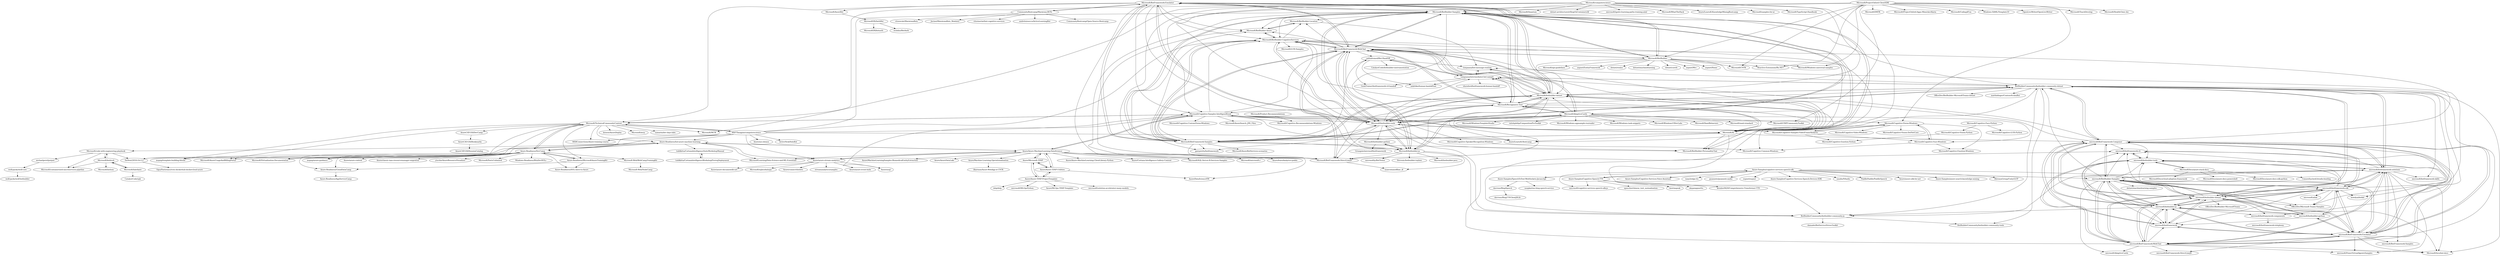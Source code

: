 digraph G {
"Microsoft/BotFramework-Emulator" -> "Microsoft/BotBuilder-Samples"
"Microsoft/BotFramework-Emulator" -> "Microsoft/BotFramework-WebChat"
"Microsoft/BotFramework-Emulator" -> "Microsoft/BotBuilder"
"Microsoft/BotFramework-Emulator" -> "Microsoft/botbuilder-dotnet"
"Microsoft/BotFramework-Emulator" -> "Microsoft/botbuilder-tools"
"Microsoft/BotFramework-Emulator" -> "Microsoft/BotBuilder-CognitiveServices"
"Microsoft/BotFramework-Emulator" -> "Microsoft/BotFramework-DirectLineJS"
"Microsoft/BotFramework-Emulator" -> "Microsoft/BotBuilder-Azure"
"Microsoft/BotFramework-Emulator" -> "Microsoft/BotFramework-Samples"
"Microsoft/BotFramework-Emulator" -> "CommunityBootcamp/Maratona-BOTs"
"Microsoft/BotFramework-Emulator" -> "Microsoft/botbuilder-js"
"Microsoft/BotFramework-Emulator" -> "Microsoft/TechnicalCommunityContent"
"Microsoft/BotFramework-Emulator" -> "Microsoft/AI"
"Microsoft/BotFramework-Emulator" -> "Microsoft/Cognitive-Samples-IntelligentKiosk"
"Microsoft/BotFramework-Emulator" -> "Microsoft/AzureBot"
"Microsoft/botbuilder-dotnet" -> "Microsoft/botbuilder-js"
"Microsoft/botbuilder-dotnet" -> "Microsoft/botbuilder-tools"
"Microsoft/botbuilder-dotnet" -> "BotBuilderCommunity/botbuilder-community-dotnet"
"Microsoft/botbuilder-dotnet" -> "Microsoft/BotFramework-WebChat"
"Microsoft/botbuilder-dotnet" -> "Microsoft/AI"
"Microsoft/botbuilder-dotnet" -> "Microsoft/BotFramework-Emulator"
"Microsoft/botbuilder-dotnet" -> "Microsoft/BotBuilder-CognitiveServices"
"Microsoft/botbuilder-dotnet" -> "Microsoft/BotBuilder-Samples"
"Microsoft/botbuilder-dotnet" -> "Microsoft/BotBuilder-PersonalityChat"
"Microsoft/botbuilder-dotnet" -> "tompaana/bot-message-routing"
"Microsoft/botbuilder-dotnet" -> "tompaana/intermediator-bot-sample"
"Microsoft/botbuilder-dotnet" -> "Microsoft/Recognizers-Text"
"Microsoft/botbuilder-dotnet" -> "Microsoft/BotFramework-Samples"
"Microsoft/botbuilder-dotnet" -> "Microsoft/BotFramework-DirectLineJS"
"Microsoft/botbuilder-dotnet" -> "Azure/LearnAI-Bootcamp" ["e"=1]
"Azure-Samples/cognitive-services-speech-sdk" -> "Azure-Samples/Cognitive-Speech-TTS"
"Azure-Samples/cognitive-services-speech-sdk" -> "microsoft/cognitive-services-speech-sdk-js"
"Azure-Samples/cognitive-services-speech-sdk" -> "microsoft/BotBuilder-Samples"
"Azure-Samples/cognitive-services-speech-sdk" -> "microsoft/botframework-sdk"
"Azure-Samples/cognitive-services-speech-sdk" -> "rany2/edge-tts" ["e"=1]
"Azure-Samples/cognitive-services-speech-sdk" -> "pyannote/pyannote-audio" ["e"=1]
"Azure-Samples/cognitive-services-speech-sdk" -> "espnet/espnet" ["e"=1]
"Azure-Samples/cognitive-services-speech-sdk" -> "Azure-Samples/Cognitive-Services-Speech-Devices-SDK"
"Azure-Samples/cognitive-services-speech-sdk" -> "naudio/NAudio" ["e"=1]
"Azure-Samples/cognitive-services-speech-sdk" -> "PaddlePaddle/PaddleSpeech" ["e"=1]
"Azure-Samples/cognitive-services-speech-sdk" -> "Azure/azure-sdk-for-net" ["e"=1]
"Azure-Samples/cognitive-services-speech-sdk" -> "Azure-Samples/azure-search-knowledge-mining" ["e"=1]
"Azure-Samples/cognitive-services-speech-sdk" -> "KhronosGroup/UnityGLTF" ["e"=1]
"Azure-Samples/cognitive-services-speech-sdk" -> "Azure-Samples/SpeechToText-WebSockets-Javascript"
"Azure-Samples/cognitive-services-speech-sdk" -> "Azure-Samples/Cognitive-Services-Voice-Assistant"
"microsoft/botbuilder-dotnet" -> "microsoft/botframework-solutions"
"microsoft/botbuilder-dotnet" -> "microsoft/botbuilder-js"
"microsoft/botbuilder-dotnet" -> "microsoft/BotBuilder-Samples"
"microsoft/botbuilder-dotnet" -> "microsoft/botframework-sdk"
"microsoft/botbuilder-dotnet" -> "microsoft/BotFramework-Composer"
"microsoft/botbuilder-dotnet" -> "BotBuilderCommunity/botbuilder-community-dotnet"
"microsoft/botbuilder-dotnet" -> "microsoft/botbuilder-tools"
"microsoft/botbuilder-dotnet" -> "microsoft/BotFramework-WebChat"
"microsoft/botbuilder-dotnet" -> "microsoft/BotFramework-Emulator"
"microsoft/botbuilder-dotnet" -> "microsoft/botframework"
"microsoft/botbuilder-dotnet" -> "microsoft/botframework-cli"
"microsoft/botbuilder-dotnet" -> "microsoft/botframework-components"
"microsoft/botbuilder-dotnet" -> "MicrosoftDocs/bot-docs"
"microsoft/botbuilder-dotnet" -> "OfficeDev/Microsoft-Teams-Samples" ["e"=1]
"microsoft/botbuilder-dotnet" -> "OfficeDev/BotBuilder-MicrosoftTeams" ["e"=1]
"microsoft/BotBuilder-Samples" -> "microsoft/botframework-sdk"
"microsoft/BotBuilder-Samples" -> "microsoft/BotFramework-Emulator"
"microsoft/BotBuilder-Samples" -> "microsoft/botbuilder-dotnet"
"microsoft/BotBuilder-Samples" -> "microsoft/BotFramework-WebChat"
"microsoft/BotBuilder-Samples" -> "microsoft/BotFramework-Composer"
"microsoft/BotBuilder-Samples" -> "microsoft/botframework-solutions"
"microsoft/BotBuilder-Samples" -> "microsoft/botbuilder-js"
"microsoft/BotBuilder-Samples" -> "OfficeDev/Microsoft-Teams-Samples" ["e"=1]
"microsoft/BotBuilder-Samples" -> "BotBuilderCommunity/botbuilder-community-dotnet"
"microsoft/BotBuilder-Samples" -> "microsoft/botbuilder-tools"
"microsoft/BotBuilder-Samples" -> "microsoft/botbuilder-python"
"microsoft/BotBuilder-Samples" -> "microsoft/AdaptiveCards" ["e"=1]
"microsoft/BotBuilder-Samples" -> "microsoft/botframework"
"microsoft/BotBuilder-Samples" -> "dotnet/machinelearning-samples" ["e"=1]
"microsoft/BotBuilder-Samples" -> "microsoft/botframework-cli"
"microsoft/botbuilder-tools" -> "MicrosoftDocs/azure-stack-docs"
"microsoft/botbuilder-tools" -> "microsoft/botframework-cli"
"microsoft/botbuilder-tools" -> "microsoft/botbuilder-js"
"microsoft/botbuilder-tools" -> "microsoft/BotFramework-Emulator"
"microsoft/botbuilder-tools" -> "microsoft/BotFramework-WebChat"
"microsoft/botbuilder-tools" -> "microsoft/botframework-solutions"
"microsoft/botframework-components" -> "microsoft/botframework-telephony"
"microsoft/botframework-solutions" -> "microsoft/BotFramework-WebChat"
"microsoft/botframework-solutions" -> "microsoft/botbuilder-dotnet"
"microsoft/botframework-solutions" -> "microsoft/botbuilder-tools"
"microsoft/botframework-solutions" -> "microsoft/BotFramework-Composer"
"microsoft/botframework-solutions" -> "microsoft/botframework-sdk"
"microsoft/botframework-solutions" -> "microsoft/BotBuilder-Samples"
"microsoft/botframework-solutions" -> "microsoft/BotFramework-Emulator"
"microsoft/botframework-solutions" -> "BotBuilderCommunity/botbuilder-community-dotnet"
"microsoft/botframework-solutions" -> "microsoft/botframework-skills"
"microsoft/botframework-solutions" -> "microsoft/botframework-cli"
"microsoft/botframework-solutions" -> "microsoft/PowerVirtualAgentsSamples"
"microsoft/botframework-solutions" -> "microsoft/botframework"
"microsoft/botframework-solutions" -> "BotBuilderCommunity/botbuilder-community-js"
"microsoft/botframework-solutions" -> "MicrosoftDocs/bot-docs"
"microsoft/botframework-solutions" -> "microsoft/BotFramework-Samples"
"MicrosoftDocs/azure-stack-docs" -> "microsoft/botbuilder-tools"
"MicrosoftDocs/azure-stack-docs" -> "MicrosoftDocs/cloud-adoption-framework" ["e"=1]
"MicrosoftDocs/azure-stack-docs" -> "MicrosoftDocs/azure-docs-powershell" ["e"=1]
"MicrosoftDocs/azure-stack-docs" -> "MicrosoftDocs/azure-docs-sdk-python" ["e"=1]
"MicrosoftDocs/azure-stack-docs" -> "ConsenSys/web3studio-bootleg" ["e"=1]
"Azure/Microsoft-TDSP" -> "Azure/Azure-TDSP-Utilities"
"Azure/Microsoft-TDSP" -> "Azure/Azure-TDSP-ProjectTemplate"
"Azure/Microsoft-TDSP" -> "Azure/Azure-MachineLearning-DataScience"
"Microsoft/BotBuilder" -> "Microsoft/BotBuilder-Samples"
"Microsoft/BotBuilder" -> "Microsoft/BotFramework-Emulator"
"Microsoft/BotBuilder" -> "Microsoft/BotFramework-WebChat"
"Microsoft/BotBuilder" -> "Microsoft/CNTK" ["e"=1]
"Microsoft/BotBuilder" -> "howdyai/botkit" ["e"=1]
"Microsoft/BotBuilder" -> "aspnet/Home" ["e"=1]
"Microsoft/BotBuilder" -> "Microsoft/api-guidelines" ["e"=1]
"Microsoft/BotBuilder" -> "aspnet/EntityFramework" ["e"=1]
"Microsoft/BotBuilder" -> "Microsoft/botbuilder-dotnet"
"Microsoft/BotBuilder" -> "Reactive-Extensions/Rx.NET" ["e"=1]
"Microsoft/BotBuilder" -> "Microsoft/Windows-universal-samples" ["e"=1]
"Microsoft/BotBuilder" -> "dotnet/roslyn" ["e"=1]
"Microsoft/BotBuilder" -> "dotnet/machinelearning" ["e"=1]
"Microsoft/BotBuilder" -> "dotnet/corefx" ["e"=1]
"Microsoft/BotBuilder" -> "aspnet/Mvc" ["e"=1]
"Microsoft/botbuilder-python" -> "Grungnie/microsoftbotframework"
"Microsoft/botbuilder-python" -> "Microsoft/botbuilder-js"
"Microsoft/BotBuilder-Samples" -> "Microsoft/BotBuilder"
"Microsoft/BotBuilder-Samples" -> "Microsoft/BotFramework-Emulator"
"Microsoft/BotBuilder-Samples" -> "Microsoft/BotFramework-WebChat"
"Microsoft/BotBuilder-Samples" -> "Microsoft/BotFramework-Samples"
"Microsoft/BotBuilder-Samples" -> "Microsoft/botbuilder-dotnet"
"Microsoft/BotBuilder-Samples" -> "Microsoft/BotBuilder-CognitiveServices"
"Microsoft/BotBuilder-Samples" -> "Microsoft/botbuilder-tools"
"Microsoft/BotBuilder-Samples" -> "Microsoft/BotFramework-DirectLineJS"
"Microsoft/BotBuilder-Samples" -> "Microsoft/botbuilder-js"
"Microsoft/BotBuilder-Samples" -> "Microsoft/BotBuilder-Azure"
"Microsoft/BotBuilder-Samples" -> "Microsoft/AdaptiveCards"
"Microsoft/BotBuilder-Samples" -> "Microsoft/BotBuilder-Location"
"Microsoft/BotBuilder-Samples" -> "Microsoft/AI"
"Microsoft/BotBuilder-Samples" -> "Microsoft/Recognizers-Text"
"Microsoft/BotBuilder-Samples" -> "BotBuilderCommunity/botbuilder-community-dotnet"
"microsoft/botbuilder-js" -> "microsoft/botframework-sdk"
"microsoft/botbuilder-js" -> "microsoft/botbuilder-tools"
"microsoft/botbuilder-js" -> "microsoft/botbuilder-dotnet"
"microsoft/botbuilder-js" -> "BotBuilderCommunity/botbuilder-community-js"
"microsoft/botbuilder-js" -> "microsoft/BotFramework-Emulator"
"microsoft/botbuilder-js" -> "microsoft/BotFramework-Composer"
"microsoft/botbuilder-js" -> "microsoft/BotBuilder-Samples"
"microsoft/botbuilder-js" -> "microsoft/botframework-components"
"microsoft/botbuilder-js" -> "microsoft/botbuilder-python"
"microsoft/botbuilder-js" -> "microsoft/botframework-cli"
"microsoft/botbuilder-js" -> "microsoft/BotFramework-WebChat"
"microsoft/botbuilder-js" -> "microsoft/botframework"
"Microsoft-Web/WebCampTrainingKit" -> "Microsoft-Web/NodeCamp"
"Azure-Readiness/hol-azure-machine-learning" -> "DxNext/2016-Oct-L2"
"Azure-Readiness/hol-azure-machine-learning" -> "Azure-Readiness/CloudDataCamp"
"Azure-Readiness/hol-azure-machine-learning" -> "Azure/Azure-MachineLearning-DataScience"
"Azure-Readiness/hol-azure-machine-learning" -> "Azure-Readiness/DevCamp"
"Azure-Readiness/hol-azure-machine-learning" -> "Azure/azure-stream-analytics"
"Azure-Readiness/hol-azure-machine-learning" -> "MicrosoftLearning/Data-Science-and-ML-Essentials"
"Azure-Readiness/hol-azure-machine-learning" -> "Microsoft/code-with-engineering-playbook"
"Azure-Readiness/hol-azure-machine-learning" -> "toddkitta/CortanaIntelligenceSuiteWorkshopManual"
"microsoft/botframework-sdk" -> "microsoft/BotBuilder-Samples"
"microsoft/botframework-sdk" -> "microsoft/BotFramework-Emulator"
"microsoft/botframework-sdk" -> "microsoft/botbuilder-js"
"microsoft/botframework-sdk" -> "microsoft/BotFramework-Composer"
"microsoft/botframework-sdk" -> "microsoft/BotFramework-WebChat"
"microsoft/botframework-sdk" -> "microsoft/botbuilder-dotnet"
"microsoft/botframework-sdk" -> "microsoft/botframework-solutions"
"microsoft/botframework-sdk" -> "microsoft/botbuilder-python"
"microsoft/botframework-sdk" -> "microsoft/botframework"
"microsoft/botframework-sdk" -> "BotBuilderCommunity/botbuilder-community-dotnet"
"microsoft/botframework-sdk" -> "microsoft/botbuilder-tools"
"microsoft/botframework-sdk" -> "microsoft/botframework-cli"
"microsoft/botframework-sdk" -> "microsoft/ailab" ["e"=1]
"microsoft/botframework-sdk" -> "howdyai/botkit" ["e"=1]
"microsoft/botframework-sdk" -> "OfficeDev/Microsoft-Teams-Samples" ["e"=1]
"Azure-Samples/Cognitive-Speech-TTS" -> "Azure-Samples/cognitive-services-speech-sdk"
"Azure-Samples/Cognitive-Speech-TTS" -> "microsoft/cognitive-services-speech-sdk-js"
"Azure-Samples/Cognitive-Speech-TTS" -> "skygongque/tts" ["e"=1]
"Azure-Samples/Cognitive-Speech-TTS" -> "keonlee9420/Comprehensive-Transformer-TTS" ["e"=1]
"Azure-Samples/Cognitive-Speech-TTS" -> "speechio/chinese_text_normalization" ["e"=1]
"Azure-Samples/Cognitive-Speech-TTS" -> "kxxt/aspeak" ["e"=1]
"Azure-Samples/SpeechToText-WebSockets-Javascript" -> "noopkat/ms-bing-speech-service"
"Azure-Samples/SpeechToText-WebSockets-Javascript" -> "davrous/BingSpeech"
"Microsoft/computerscience" -> "Azure/LearnAI-Bootcamp" ["e"=1]
"Microsoft/computerscience" -> "microsoft/ignite-learning-paths-training-aiml" ["e"=1]
"Microsoft/computerscience" -> "Microsoft/TechnicalCommunityContent"
"Microsoft/computerscience" -> "Microsoft/BotBuilder-Samples"
"Microsoft/computerscience" -> "Microsoft/MCW" ["e"=1]
"Microsoft/computerscience" -> "Microsoft/WhatTheHack" ["e"=1]
"Microsoft/computerscience" -> "Microsoft/BotFramework-Samples"
"Microsoft/computerscience" -> "Azure/LearnAI-KnowledgeMiningBootcamp" ["e"=1]
"Microsoft/computerscience" -> "Microsoft/samples-for-ai" ["e"=1]
"Microsoft/computerscience" -> "Microsoft/TypeScript-Handbook" ["e"=1]
"Microsoft/computerscience" -> "Microsoft/botbuilder-tools"
"Microsoft/computerscience" -> "Microsoft/Quantum" ["e"=1]
"Microsoft/computerscience" -> "Microsoft/botbuilder-dotnet"
"Microsoft/computerscience" -> "dotnet-architecture/eShopOnContainersAI" ["e"=1]
"Azure/Azure-MachineLearning-DataScience" -> "Azure/Azure-MachineLearning-ClientLibrary-Python"
"Azure/Azure-MachineLearning-DataScience" -> "Azure/Azure-TDSP-Utilities"
"Azure/Azure-MachineLearning-DataScience" -> "Azure/Cortana-Intelligence-Gallery-Content"
"Azure/Azure-MachineLearning-DataScience" -> "Azure-Readiness/hol-azure-machine-learning"
"Azure/Azure-MachineLearning-DataScience" -> "Azure/Microsoft-TDSP"
"Azure/Azure-MachineLearning-DataScience" -> "Azure/azure-stream-analytics"
"Azure/Azure-MachineLearning-DataScience" -> "Microsoft/Cognitive-Samples-IntelligentKiosk"
"Azure/Azure-MachineLearning-DataScience" -> "Microsoft/SQL-Server-R-Services-Samples" ["e"=1]
"Azure/Azure-MachineLearning-DataScience" -> "Microsoft/microsoft-r" ["e"=1]
"Azure/Azure-MachineLearning-DataScience" -> "Azure/DataScienceVM"
"Azure/Azure-MachineLearning-DataScience" -> "Azure/learnAnalytics-public"
"Azure/Azure-MachineLearning-DataScience" -> "Azure/MachineLearningSamples-BiomedicalEntityExtraction"
"Azure/Azure-MachineLearning-DataScience" -> "Azure/AzureDataLake" ["e"=1]
"Azure/Azure-MachineLearning-DataScience" -> "MicrosoftLearning/Data-Science-and-ML-Essentials"
"Azure/Azure-MachineLearning-DataScience" -> "Azure/Machine-Learning-Operationalization"
"Azure/Azure-TDSP-Utilities" -> "Azure/Azure-TDSP-ProjectTemplate"
"Azure/Azure-TDSP-Utilities" -> "Azure/Microsoft-TDSP"
"Azure/Azure-TDSP-Utilities" -> "Azure/Azure-MachineLearning-DataScience"
"Azure/Azure-TDSP-Utilities" -> "Azure/DataScienceVM"
"Azure-Readiness/DevCamp" -> "Azure-Readiness/MicrosoftAzureTrainingKit"
"Azure-Readiness/DevCamp" -> "Microsoft/TechnicalCommunityContent"
"Azure-Readiness/DevCamp" -> "mspnp/azure-guidance" ["e"=1]
"Azure-Readiness/DevCamp" -> "Azure-Readiness/CloudDataCamp"
"Azure-Readiness/DevCamp" -> "Azure-Readiness/HOL-Intro-to-Azure"
"Azure-Readiness/DevCamp" -> "Azure-Readiness/hol-azure-machine-learning"
"Azure-Readiness/DevCamp" -> "Azure/azure-content" ["e"=1]
"Azure-Readiness/DevCamp" -> "Azure/classic-iaas-resourcemanager-migration" ["e"=1]
"Azure-Readiness/DevCamp" -> "mspnp/template-building-blocks" ["e"=1]
"Azure-Readiness/DevCamp" -> "ytechie/AzureResourceVisualizer" ["e"=1]
"Azure-Readiness/DevCamp" -> "Microsoft/AzureUsageAndBillingPortal" ["e"=1]
"Azure-Readiness/DevCamp" -> "Microsoft/PartsUnlimited" ["e"=1]
"Azure-Readiness/DevCamp" -> "Microsoft-Web/WebCampTrainingKit"
"Azure-Readiness/DevCamp" -> "Windows-Readiness/WinDevHOLs" ["e"=1]
"Azure-Readiness/DevCamp" -> "Microsoft/Virtualization-Documentation" ["e"=1]
"microsoft/BotFramework-Composer" -> "microsoft/BotFramework-Emulator"
"microsoft/BotFramework-Composer" -> "microsoft/botframework-sdk"
"microsoft/BotFramework-Composer" -> "microsoft/BotFramework-WebChat"
"microsoft/BotFramework-Composer" -> "BotBuilderCommunity/botbuilder-community-dotnet"
"microsoft/BotFramework-Composer" -> "microsoft/botbuilder-dotnet"
"microsoft/BotFramework-Composer" -> "microsoft/botframework-solutions"
"microsoft/BotFramework-Composer" -> "microsoft/BotBuilder-Samples"
"microsoft/BotFramework-Composer" -> "microsoft/botframework-cli"
"microsoft/BotFramework-Composer" -> "microsoft/botbuilder-js"
"microsoft/BotFramework-Composer" -> "Microsoft/botbuilder-dotnet"
"microsoft/BotFramework-Composer" -> "microsoft/botframework"
"microsoft/BotFramework-Composer" -> "Microsoft/BotFramework-WebChat"
"microsoft/BotFramework-Composer" -> "microsoft/botbuilder-tools"
"microsoft/BotFramework-Composer" -> "OfficeDev/Microsoft-Teams-Samples" ["e"=1]
"microsoft/BotFramework-Composer" -> "tompaana/intermediator-bot-sample"
"microsoft/botframework-cli" -> "microsoft/botbuilder-tools"
"microsoft/BotFramework-Emulator" -> "microsoft/botframework-sdk"
"microsoft/BotFramework-Emulator" -> "microsoft/BotBuilder-Samples"
"microsoft/BotFramework-Emulator" -> "microsoft/BotFramework-WebChat"
"microsoft/BotFramework-Emulator" -> "microsoft/BotFramework-Composer"
"microsoft/BotFramework-Emulator" -> "microsoft/botbuilder-tools"
"microsoft/BotFramework-Emulator" -> "microsoft/botbuilder-js"
"microsoft/BotFramework-Emulator" -> "microsoft/botframework-solutions"
"microsoft/BotFramework-Emulator" -> "microsoft/botframework"
"microsoft/BotFramework-Emulator" -> "microsoft/botbuilder-dotnet"
"microsoft/BotFramework-Emulator" -> "microsoft/botbuilder-python"
"microsoft/BotFramework-Emulator" -> "microsoft/botframework-cli"
"microsoft/BotFramework-Emulator" -> "MicrosoftDocs/bot-docs"
"microsoft/BotFramework-Emulator" -> "microsoft/BotFramework-Samples"
"microsoft/BotFramework-Emulator" -> "microsoft/BotFramework-DirectLineJS"
"microsoft/BotFramework-Emulator" -> "microsoft/PowerVirtualAgentsSamples"
"microsoft/botframework" -> "microsoft/BotFramework-Emulator"
"microsoft/botframework" -> "microsoft/BotFramework-Composer"
"microsoft/botframework" -> "microsoft/botbuilder-dotnet"
"microsoft/botframework" -> "microsoft/botbuilder-js"
"BotBuilderCommunity/botbuilder-community-js" -> "BotBuilderCommunity/botbuilder-community-tools"
"BotBuilderCommunity/botbuilder-community-js" -> "damadei/BotServiceStressToolkit"
"BotBuilderCommunity/botbuilder-community-dotnet" -> "BotBuilderCommunity/botbuilder-community-tools"
"BotBuilderCommunity/botbuilder-community-dotnet" -> "tompaana/intermediator-bot-sample"
"BotBuilderCommunity/botbuilder-community-dotnet" -> "Microsoft/botbuilder-dotnet"
"BotBuilderCommunity/botbuilder-community-dotnet" -> "Microsoft/botbuilder-tools"
"BotBuilderCommunity/botbuilder-community-dotnet" -> "BotBuilderCommunity/botbuilder-community-js"
"BotBuilderCommunity/botbuilder-community-dotnet" -> "microsoft/BotFramework-Composer"
"BotBuilderCommunity/botbuilder-community-dotnet" -> "microsoft/botframework-components"
"BotBuilderCommunity/botbuilder-community-dotnet" -> "microsoft/botframework-skills"
"BotBuilderCommunity/botbuilder-community-dotnet" -> "microsoft/botbuilder-dotnet"
"BotBuilderCommunity/botbuilder-community-dotnet" -> "OfficeDev/BotBuilder-MicrosoftTeams-dotnet" ["e"=1]
"BotBuilderCommunity/botbuilder-community-dotnet" -> "microsoft/botframework-solutions"
"BotBuilderCommunity/botbuilder-community-dotnet" -> "matthidinger/ContosoScubaBot"
"BotBuilderCommunity/botbuilder-community-dotnet" -> "MicrosoftDocs/bot-docs"
"BotBuilderCommunity/botbuilder-community-dotnet" -> "tompaana/bot-message-routing"
"microsoft/BotFramework-WebChat" -> "microsoft/botframework-solutions"
"microsoft/BotFramework-WebChat" -> "microsoft/BotFramework-Emulator"
"microsoft/BotFramework-WebChat" -> "microsoft/BotFramework-Composer"
"microsoft/BotFramework-WebChat" -> "microsoft/botframework-sdk"
"microsoft/BotFramework-WebChat" -> "microsoft/BotBuilder-Samples"
"microsoft/BotFramework-WebChat" -> "microsoft/botbuilder-tools"
"microsoft/BotFramework-WebChat" -> "microsoft/BotFramework-DirectLineJS"
"microsoft/BotFramework-WebChat" -> "microsoft/botbuilder-dotnet"
"microsoft/BotFramework-WebChat" -> "microsoft/botframework-cli"
"microsoft/BotFramework-WebChat" -> "microsoft/botbuilder-js"
"microsoft/BotFramework-WebChat" -> "microsoft/AdaptiveCards" ["e"=1]
"microsoft/BotFramework-WebChat" -> "MicrosoftDocs/bot-docs"
"microsoft/BotFramework-WebChat" -> "microsoft/PowerVirtualAgentsSamples"
"microsoft/BotFramework-WebChat" -> "microsoft/botframework"
"microsoft/BotFramework-WebChat" -> "BotBuilderCommunity/botbuilder-community-dotnet"
"Microsoft/ProjectOxford-ClientSDK" -> "Microsoft/DMTK" ["e"=1]
"Microsoft/ProjectOxford-ClientSDK" -> "Microsoft/BotBuilder"
"Microsoft/ProjectOxford-ClientSDK" -> "Microsoft/ProjectOxford-Apps-MimickerAlarm"
"Microsoft/ProjectOxford-ClientSDK" -> "Microsoft/Coding4Fun"
"Microsoft/ProjectOxford-ClientSDK" -> "Windows-XAML/Template10" ["e"=1]
"Microsoft/ProjectOxford-ClientSDK" -> "OpenLiveWriter/OpenLiveWriter" ["e"=1]
"Microsoft/ProjectOxford-ClientSDK" -> "Microsoft/Windows-universal-samples" ["e"=1]
"Microsoft/ProjectOxford-ClientSDK" -> "Microsoft/UWPCommunityToolkit" ["e"=1]
"Microsoft/ProjectOxford-ClientSDK" -> "Microsoft/BotBuilder-Samples"
"Microsoft/ProjectOxford-ClientSDK" -> "Microsoft/Cognitive-Samples-IntelligentKiosk"
"Microsoft/ProjectOxford-ClientSDK" -> "Microsoft/TouchDevelop" ["e"=1]
"Microsoft/ProjectOxford-ClientSDK" -> "Reactive-Extensions/Rx.NET" ["e"=1]
"Microsoft/ProjectOxford-ClientSDK" -> "Microsoft/Cognitive-Vision-Windows"
"Microsoft/ProjectOxford-ClientSDK" -> "Microsoft/HealthClinic.biz" ["e"=1]
"Microsoft/ProjectOxford-ClientSDK" -> "Microsoft/CNTK" ["e"=1]
"Microsoft/TechnicalCommunityContent" -> "Azure-Readiness/DevCamp"
"Microsoft/TechnicalCommunityContent" -> "MSFTImagine/computerscience"
"Microsoft/TechnicalCommunityContent" -> "mspnp/azure-guidance" ["e"=1]
"Microsoft/TechnicalCommunityContent" -> "Microsoft/MCW" ["e"=1]
"Microsoft/TechnicalCommunityContent" -> "mspnp/template-building-blocks" ["e"=1]
"Microsoft/TechnicalCommunityContent" -> "Microsoft/AzureUsageAndBillingPortal" ["e"=1]
"Microsoft/TechnicalCommunityContent" -> "krnese/AzureDeploy" ["e"=1]
"Microsoft/TechnicalCommunityContent" -> "Microsoft/Cognitive-Samples-IntelligentKiosk"
"Microsoft/TechnicalCommunityContent" -> "Microsoft/mvp"
"Microsoft/TechnicalCommunityContent" -> "Azure-Readiness/MicrosoftAzureTrainingKit"
"Microsoft/TechnicalCommunityContent" -> "Microsoft/Virtualization-Documentation" ["e"=1]
"Microsoft/TechnicalCommunityContent" -> "Azure-Readiness/hol-azure-machine-learning"
"Microsoft/TechnicalCommunityContent" -> "xamarin/dev-days-labs" ["e"=1]
"Microsoft/TechnicalCommunityContent" -> "MSRConnections/Azure-training-course"
"Microsoft/TechnicalCommunityContent" -> "AzureCAT-GSI/DevCamp"
"Microsoft/AdaptiveCards" -> "Microsoft/BotFramework-WebChat"
"Microsoft/AdaptiveCards" -> "Microsoft/BotFramework-DirectLineJS"
"Microsoft/AdaptiveCards" -> "Microsoft/WindowsUIDevLabs" ["e"=1]
"Microsoft/AdaptiveCards" -> "Microsoft/XamlBehaviors" ["e"=1]
"Microsoft/AdaptiveCards" -> "Microsoft/xaml-standard" ["e"=1]
"Microsoft/AdaptiveCards" -> "Microsoft/botbuilder-dotnet"
"Microsoft/AdaptiveCards" -> "Microsoft/WindowsTemplateStudio" ["e"=1]
"Microsoft/AdaptiveCards" -> "Microsoft/botbuilder-tools"
"Microsoft/AdaptiveCards" -> "Microsoft/BotFramework-Samples"
"Microsoft/AdaptiveCards" -> "Microsoft/Recognizers-Text"
"Microsoft/AdaptiveCards" -> "Microsoft/BotBuilder-Samples"
"Microsoft/AdaptiveCards" -> "ratishphilip/CompositionProToolkit" ["e"=1]
"Microsoft/AdaptiveCards" -> "Microsoft/UWPCommunityToolkit" ["e"=1]
"Microsoft/AdaptiveCards" -> "Microsoft/Windows-appsample-rssreader" ["e"=1]
"Microsoft/AdaptiveCards" -> "Microsoft/Windows-task-snippets" ["e"=1]
"Microsoft/BotFramework-WebChat" -> "Microsoft/BotBuilder-Samples"
"Microsoft/BotFramework-WebChat" -> "Microsoft/BotFramework-Emulator"
"Microsoft/BotFramework-WebChat" -> "Microsoft/BotFramework-DirectLineJS"
"Microsoft/BotFramework-WebChat" -> "Microsoft/botbuilder-tools"
"Microsoft/BotFramework-WebChat" -> "Microsoft/BotBuilder-CognitiveServices"
"Microsoft/BotFramework-WebChat" -> "Microsoft/botbuilder-dotnet"
"Microsoft/BotFramework-WebChat" -> "Microsoft/BotFramework-Samples"
"Microsoft/BotFramework-WebChat" -> "Microsoft/BotBuilder"
"Microsoft/BotFramework-WebChat" -> "Microsoft/botbuilder-js"
"Microsoft/BotFramework-WebChat" -> "palindromed/Bot-HandOff"
"Microsoft/BotFramework-WebChat" -> "Microsoft/BotBuilder-Azure"
"Microsoft/BotFramework-WebChat" -> "Microsoft/AdaptiveCards"
"Microsoft/BotFramework-WebChat" -> "Microsoft/BotBuilder-Location"
"Microsoft/BotFramework-WebChat" -> "tompaana/intermediator-bot-sample"
"Microsoft/BotFramework-WebChat" -> "Microsoft/Recognizers-Text"
"Microsoft/Cognitive-Face-Python" -> "Microsoft/Cognitive-Vision-Python"
"Microsoft/Cognitive-Face-Python" -> "Microsoft/Cognitive-LUIS-Python"
"Microsoft/Cognitive-Samples-VideoFrameAnalysis" -> "Microsoft/Cognitive-Vision-Windows"
"Microsoft/Cognitive-Samples-VideoFrameAnalysis" -> "Microsoft/Cognitive-Face-Windows"
"Microsoft/Cognitive-Samples-VideoFrameAnalysis" -> "Microsoft/Cognitive-Emotion-Python"
"Microsoft/Cognitive-Samples-VideoFrameAnalysis" -> "Microsoft/Cognitive-Samples-IntelligentKiosk"
"Microsoft/bedrock" -> "Microsoft/fabrikate"
"Microsoft/bedrock" -> "Microsoft/helium"
"Microsoft/bedrock" -> "Microsoft/code-with-engineering-playbook"
"Microsoft/bedrock" -> "Microsoft/containerized-microservices-pipeline"
"Microsoft/fabrikate" -> "Microsoft/bedrock"
"Microsoft/fabrikate" -> "CatalystCode/spk"
"Microsoft/Recognizers-Text" -> "Microsoft/botbuilder-js"
"Microsoft/Recognizers-Text" -> "Microsoft/botbuilder-tools"
"Microsoft/Recognizers-Text" -> "Microsoft/AI"
"Microsoft/Recognizers-Text" -> "Microsoft/botbuilder-dotnet"
"Microsoft/Recognizers-Text" -> "Microsoft/BotFramework-WebChat"
"Microsoft/Recognizers-Text" -> "BotBuilderCommunity/botbuilder-community-dotnet"
"Microsoft/Recognizers-Text" -> "tompaana/intermediator-bot-sample"
"Microsoft/Recognizers-Text" -> "Microsoft/BotBuilder-CognitiveServices"
"Microsoft/Recognizers-Text" -> "BotBuilderCommunity/botbuilder-community-js"
"Microsoft/Recognizers-Text" -> "Microsoft/AdaptiveCards"
"Microsoft/Recognizers-Text" -> "Microsoft/BotBuilder-Samples"
"Microsoft/Recognizers-Text" -> "Microsoft/Cognitive-Samples-IntelligentKiosk"
"microsoft/botbuilder-python" -> "microsoft/botframework-sdk"
"microsoft/botbuilder-python" -> "microsoft/botbuilder-js"
"microsoft/botbuilder-python" -> "microsoft/BotFramework-Emulator"
"microsoft/botbuilder-python" -> "microsoft/botframework"
"microsoft/botbuilder-python" -> "microsoft/BotBuilder-Samples"
"Microsoft/AI" -> "Microsoft/botbuilder-tools"
"Microsoft/AI" -> "Microsoft/botbuilder-dotnet"
"Microsoft/AI" -> "Microsoft/Recognizers-Text"
"Microsoft/AI" -> "tompaana/intermediator-bot-sample"
"Microsoft/AI" -> "Microsoft/BotFramework-Samples"
"Microsoft/AI" -> "Microsoft/BotFramework-WebChat"
"Microsoft/AI" -> "Microsoft/BotBuilder-PersonalityChat"
"Microsoft/AI" -> "Azure/LearnAI-Bootcamp" ["e"=1]
"Microsoft/AI" -> "BotBuilderCommunity/botbuilder-community-dotnet"
"Microsoft/AI" -> "Microsoft/BotBuilder-Samples"
"Microsoft/AI" -> "tompaana/bot-message-routing"
"Microsoft/AI" -> "Microsoft/BotBuilder-CognitiveServices"
"Microsoft/AI" -> "microsoft/BotFramework-Composer"
"Microsoft/AI" -> "BotBuilderCommunity/botbuilder-community-js"
"Microsoft/AI" -> "Microsoft/BotFramework-Emulator"
"Azure/Azure-TDSP-ProjectTemplate" -> "Azure/Azure-TDSP-Utilities"
"Azure/Azure-TDSP-ProjectTemplate" -> "Azure/Microsoft-TDSP"
"Azure/Azure-TDSP-ProjectTemplate" -> "dslp/dslp" ["e"=1]
"Azure/Azure-TDSP-ProjectTemplate" -> "microsoft/MLOpsPython" ["e"=1]
"Azure/Azure-TDSP-ProjectTemplate" -> "Azure/MLOps-TDSP-Template"
"Azure/Azure-TDSP-ProjectTemplate" -> "microsoft/solution-accelerator-many-models" ["e"=1]
"palindromed/Bot-HandOff" -> "tompaana/intermediator-bot-sample"
"palindromed/Bot-HandOff" -> "tompaana/bot-message-routing"
"palindromed/Bot-HandOff" -> "GeekTrainer/botframework-v4-handoff"
"palindromed/Bot-HandOff" -> "ankitbko/human-handoff-bot"
"palindromed/Bot-HandOff" -> "CatalystCode/botbuilder-instrumentation"
"MSFTImagine/computerscience" -> "Microsoft/TechnicalCommunityContent"
"MSFTImagine/computerscience" -> "Azure/LearnAI-Bootcamp" ["e"=1]
"MSFTImagine/computerscience" -> "DxNext/2016-Oct-L2"
"MSFTImagine/computerscience" -> "Azure-Readiness/hol-azure-machine-learning"
"MSFTImagine/computerscience" -> "Azure-Readiness/DevCamp"
"MSFTImagine/computerscience" -> "Microsoft/Cognitive-Samples-IntelligentKiosk"
"MSFTImagine/computerscience" -> "Azure/acs-demos"
"MSFTImagine/computerscience" -> "MSRConnections/Azure-training-course"
"MSFTImagine/computerscience" -> "Microsoft/BotBuilder-Samples"
"MSFTImagine/computerscience" -> "Microsoft/BotBuilder-CognitiveServices"
"MSFTImagine/computerscience" -> "Azure/azure-stream-analytics"
"MSFTImagine/computerscience" -> "ActiveNick/HoloBot" ["e"=1]
"Microsoft/Cognitive-Face-Windows" -> "Microsoft/Cognitive-Vision-Windows"
"Microsoft/Cognitive-Face-Windows" -> "Microsoft/Cognitive-Emotion-Windows"
"Microsoft/Cognitive-Face-Windows" -> "Microsoft/Cognitive-Common-Windows"
"Microsoft/Cognitive-Samples-IntelligentKiosk" -> "Microsoft/Cognitive-CustomVision-Windows"
"Microsoft/Cognitive-Samples-IntelligentKiosk" -> "Microsoft/BotBuilder-CognitiveServices"
"Microsoft/Cognitive-Samples-IntelligentKiosk" -> "Azure/LearnAI-Bootcamp" ["e"=1]
"Microsoft/Cognitive-Samples-IntelligentKiosk" -> "Microsoft/Cognitive-Samples-VideoFrameAnalysis"
"Microsoft/Cognitive-Samples-IntelligentKiosk" -> "Microsoft/AzureSearch_JFK_Files" ["e"=1]
"Microsoft/Cognitive-Samples-IntelligentKiosk" -> "Azure/Azure-MachineLearning-DataScience"
"Microsoft/Cognitive-Samples-IntelligentKiosk" -> "Microsoft/Cognitive-Vision-Windows"
"Microsoft/Cognitive-Samples-IntelligentKiosk" -> "Microsoft/Cognitive-Recommendations-Windows"
"Microsoft/Cognitive-Samples-IntelligentKiosk" -> "Microsoft/BotFramework-WebChat"
"Microsoft/Cognitive-Samples-IntelligentKiosk" -> "Microsoft/Cognitive-Face-Windows"
"Microsoft/Cognitive-Samples-IntelligentKiosk" -> "Microsoft/TechnicalCommunityContent"
"Microsoft/Cognitive-Samples-IntelligentKiosk" -> "Microsoft/BotFramework-Samples"
"Microsoft/Cognitive-Samples-IntelligentKiosk" -> "Microsoft/Cognitive-SpeakerRecognition-Windows"
"Microsoft/Cognitive-Samples-IntelligentKiosk" -> "Azure/usql" ["e"=1]
"Microsoft/Cognitive-Samples-IntelligentKiosk" -> "Microsoft/botbuilder-tools"
"Microsoft/Cognitive-SpeakerRecognition-Windows" -> "Microsoft/Cognitive-Common-Windows"
"Azure/azure-stream-analytics" -> "Azure/connectthedots" ["e"=1]
"Azure/azure-stream-analytics" -> "streamanalytics/samples"
"Azure/azure-stream-analytics" -> "Azure/azure-event-hubs" ["e"=1]
"Azure/azure-stream-analytics" -> "Azure/Azure-MachineLearning-DataScience"
"Azure/azure-stream-analytics" -> "Azure/azure-documentdb-net" ["e"=1]
"Azure/azure-stream-analytics" -> "Microsoft/sqlworkshops" ["e"=1]
"Azure/azure-stream-analytics" -> "Azure/usql" ["e"=1]
"Microsoft/Cognitive-Vision-Windows" -> "Microsoft/Cognitive-Emotion-Windows"
"Microsoft/Cognitive-Vision-Windows" -> "Microsoft/Cognitive-Video-Windows"
"Microsoft/Cognitive-Vision-Windows" -> "Microsoft/Cognitive-Face-Windows"
"Microsoft/Cognitive-Vision-Windows" -> "Microsoft/Cognitive-Common-Windows"
"Microsoft/Cognitive-Vision-Windows" -> "Microsoft/Cognitive-Samples-VideoFrameAnalysis"
"Microsoft/Cognitive-Vision-Windows" -> "Microsoft/Cognitive-Vision-DotNetCore"
"Microsoft/Cognitive-Vision-Python" -> "Microsoft/Cognitive-Emotion-Python"
"Microsoft/BotBuilder-Azure" -> "Microsoft/BotBuilder-Location"
"Microsoft/BotBuilder-Azure" -> "Microsoft/BotBuilder-CognitiveServices"
"Azure-Readiness/MicrosoftAzureTrainingKit" -> "Azure-Readiness/DevCamp"
"Azure-Readiness/MicrosoftAzureTrainingKit" -> "Azure-Readiness/CloudDataCamp"
"Azure-Readiness/MicrosoftAzureTrainingKit" -> "Azure-Readiness/HOL-Intro-to-Azure"
"tompaana/bot-message-routing" -> "tompaana/intermediator-bot-sample"
"CommunityBootcamp/Maratona-BOTs" -> "CommunityBootcamp/Open-Source-Bootcamp"
"CommunityBootcamp/Maratona-BOTs" -> "vitoravale/MaratonaBots"
"CommunityBootcamp/Maratona-BOTs" -> "Microsoft/BotFramework-Emulator"
"CommunityBootcamp/Maratona-BOTs" -> "Jucinei/MaratonaBots_Modulo2"
"CommunityBootcamp/Maratona-BOTs" -> "vitormeriat/bot-cognitive-services"
"CommunityBootcamp/Maratona-BOTs" -> "andreluizsecco/ActiveLearningBot"
"Microsoft/BotFramework-Samples" -> "Microsoft/BotBuilder-CognitiveServices"
"Microsoft/BotFramework-Samples" -> "Microsoft/BotFramework-WebChat"
"Microsoft/BotFramework-Samples" -> "Microsoft/BotBuilder-Samples"
"Microsoft/BotFramework-Samples" -> "Microsoft/BotBuilder-Azure"
"Microsoft/BotFramework-Samples" -> "Microsoft/BotFramework-DirectLineJS"
"Microsoft/BotFramework-Samples" -> "Microsoft/botbuilder-js"
"Microsoft/BotFramework-Samples" -> "palindromed/Bot-HandOff"
"Microsoft/BotFramework-Samples" -> "Microsoft/botbuilder-dotnet"
"Microsoft/BotFramework-Samples" -> "garypretty/botframework"
"Microsoft/BotFramework-Samples" -> "Microsoft/BotBuilder-PersonalityChat"
"Microsoft/BotFramework-Samples" -> "Microsoft/AzureBotServices-scenarios"
"Microsoft/BotFramework-Samples" -> "Microsoft/AI"
"Microsoft/BotFramework-Samples" -> "Microsoft/botbuilder-tools"
"Microsoft/BotFramework-Samples" -> "Microsoft/AdaptiveCards"
"Microsoft/BotFramework-Samples" -> "Microsoft/BotFramework-Emulator"
"Microsoft/botbuilder-tools" -> "Microsoft/botbuilder-dotnet"
"Microsoft/botbuilder-tools" -> "Microsoft/botbuilder-js"
"Microsoft/botbuilder-tools" -> "Microsoft/BotFramework-WebChat"
"Microsoft/botbuilder-tools" -> "tompaana/intermediator-bot-sample"
"Microsoft/botbuilder-tools" -> "Microsoft/BotBuilder-CognitiveServices"
"Microsoft/botbuilder-tools" -> "Microsoft/BotBuilder-PersonalityChat"
"Microsoft/botbuilder-tools" -> "Microsoft/AI"
"Microsoft/botbuilder-tools" -> "BotBuilderCommunity/botbuilder-community-dotnet"
"Microsoft/botbuilder-tools" -> "Microsoft/BotFramework-Emulator"
"Microsoft/botbuilder-tools" -> "Microsoft/BotFramework-DirectLineJS"
"Microsoft/botbuilder-tools" -> "BotBuilderCommunity/botbuilder-community-js"
"Microsoft/botbuilder-tools" -> "Microsoft/BotBuilder-Samples"
"Microsoft/botbuilder-tools" -> "Microsoft/Recognizers-Text"
"Microsoft/botbuilder-tools" -> "garypretty/botframework"
"Microsoft/botbuilder-tools" -> "Microsoft/botbuilder-python"
"Microsoft/code-with-engineering-playbook" -> "DxNext/2016-Oct-L2"
"Microsoft/code-with-engineering-playbook" -> "Microsoft/containerized-microservices-pipeline"
"Microsoft/code-with-engineering-playbook" -> "Microsoft/bedrock"
"Microsoft/code-with-engineering-playbook" -> "michaelperel/putput"
"toddkitta/CortanaIntelligenceSuiteWorkshopManual" -> "toddkitta/CortanaIntelligenceWorkshopPrereqDeployment"
"AzureCAT-GSI/DevCamp" -> "AzureCAT-GSI/Bookmarks"
"Microsoft/AzureBot" -> "MicrosoftDX/AuthBot"
"Microsoft/BotBuilder-Location" -> "tompaana/bot-message-routing"
"Microsoft/BotBuilder-Location" -> "Microsoft/BotBuilder-Azure"
"Azure-Readiness/CloudDataCamp" -> "Azure-Readiness/AppServiceCamp"
"Microsoft/botbuilder-js" -> "Microsoft/botbuilder-dotnet"
"Microsoft/botbuilder-js" -> "Microsoft/botbuilder-tools"
"Microsoft/botbuilder-js" -> "microsoftly/BotTester"
"Microsoft/botbuilder-js" -> "ryanvolum/offline_dl"
"Microsoft/botbuilder-js" -> "Stevenic/botbuilder-toybox"
"Microsoft/botbuilder-js" -> "Microsoft/BotFramework-DirectLineJS"
"Microsoft/botbuilder-js" -> "BotBuilderCommunity/botbuilder-community-js"
"Microsoft/botbuilder-js" -> "Microsoft/BotFramework-WebChat"
"Microsoft/botbuilder-js" -> "Microsoft/botbuilder-java"
"Microsoft/botbuilder-js" -> "Microsoft/botbuilder-python"
"Microsoft/botbuilder-js" -> "Microsoft/BotBuilder-CognitiveServices"
"Microsoft/BotBuilder-CognitiveServices" -> "Microsoft/BotBuilder-Azure"
"Microsoft/BotBuilder-CognitiveServices" -> "garypretty/botframework"
"Microsoft/BotBuilder-CognitiveServices" -> "Microsoft/BotFramework-Samples"
"Microsoft/BotBuilder-CognitiveServices" -> "Microsoft/BotFramework-WebChat"
"Microsoft/BotBuilder-CognitiveServices" -> "Microsoft/botbuilder-tools"
"Microsoft/BotBuilder-CognitiveServices" -> "Microsoft/BotBuilder-PersonalityChat"
"Microsoft/BotBuilder-CognitiveServices" -> "Microsoft/BotBuilder-Location"
"Microsoft/BotBuilder-CognitiveServices" -> "Microsoft/botbuilder-dotnet"
"Microsoft/BotBuilder-CognitiveServices" -> "Microsoft/LUIS-Samples"
"Azure/Machine-Learning-Operationalization" -> "ilkarman/Azure-WebApp-w-CNTK"
"Microsoft/BotFramework-DirectLineJS" -> "ryanvolum/offline_dl"
"Microsoft/BotFramework-DirectLineJS" -> "Microsoft/BotFramework-WebChat"
"Microsoft/BotFramework-DirectLineJS" -> "Microsoft/BotBuilder-Azure"
"michaelperel/putput" -> "wolf-packs/wolf-core"
"tompaana/intermediator-bot-sample" -> "tompaana/bot-message-routing"
"tompaana/intermediator-bot-sample" -> "ankitbko/human-handoff-bot"
"tompaana/intermediator-bot-sample" -> "palindromed/Bot-HandOff"
"tompaana/intermediator-bot-sample" -> "GeekTrainer/botframework-v4-handoff"
"tompaana/intermediator-bot-sample" -> "tdurnford/botframework-human-handoff"
"tompaana/intermediator-bot-sample" -> "BotBuilderCommunity/botbuilder-community-dotnet"
"Microsoft/Product-Recommendations" -> "Microsoft/Cognitive-Recommendations-Windows"
"MicrosoftDX/AuthBot" -> "richdizz/BotAuth"
"MicrosoftDX/AuthBot" -> "MicrosoftDX/botauth"
"DxNext/2016-Oct-L2" -> "OguzPastirmaci/vsts-dockerhub-dockercloud-azure"
"davrous/BingSpeech" -> "davrous/BingTTSClientJSLib"
"toddkitta/CortanaIntelligenceWorkshopPrereqDeployment" -> "toddkitta/CortanaIntelligenceSuiteWorkshopManual"
"wolf-packs/wolf-core" -> "wolf-packs/wolf-botbuilder"
"AzureCAT-GSI/Bookmarks" -> "AzureCAT-GSI/SessionCatalog"
"Microsoft/BotFramework-Emulator" ["l"="24.072,16.16"]
"Microsoft/BotBuilder-Samples" ["l"="24.083,16.128"]
"Microsoft/BotFramework-WebChat" ["l"="24.057,16.129"]
"Microsoft/BotBuilder" ["l"="24.122,16.144"]
"Microsoft/botbuilder-dotnet" ["l"="24.039,16.124"]
"Microsoft/botbuilder-tools" ["l"="24.043,16.135"]
"Microsoft/BotBuilder-CognitiveServices" ["l"="24.073,16.114"]
"Microsoft/BotFramework-DirectLineJS" ["l"="24.053,16.151"]
"Microsoft/BotBuilder-Azure" ["l"="24.069,16.139"]
"Microsoft/BotFramework-Samples" ["l"="24.059,16.115"]
"CommunityBootcamp/Maratona-BOTs" ["l"="24.056,16.225"]
"Microsoft/botbuilder-js" ["l"="24.032,16.155"]
"Microsoft/TechnicalCommunityContent" ["l"="24.178,16.177"]
"Microsoft/AI" ["l"="24.023,16.12"]
"Microsoft/Cognitive-Samples-IntelligentKiosk" ["l"="24.147,16.112"]
"Microsoft/AzureBot" ["l"="24.091,16.247"]
"BotBuilderCommunity/botbuilder-community-dotnet" ["l"="23.977,16.107"]
"Microsoft/BotBuilder-PersonalityChat" ["l"="24.023,16.138"]
"tompaana/bot-message-routing" ["l"="24.023,16.094"]
"tompaana/intermediator-bot-sample" ["l"="24.009,16.096"]
"Microsoft/Recognizers-Text" ["l"="24.043,16.105"]
"Azure/LearnAI-Bootcamp" ["l"="-12.859,-44.108"]
"Azure-Samples/cognitive-services-speech-sdk" ["l"="23.787,16.132"]
"Azure-Samples/Cognitive-Speech-TTS" ["l"="23.748,16.153"]
"microsoft/cognitive-services-speech-sdk-js" ["l"="23.768,16.171"]
"microsoft/BotBuilder-Samples" ["l"="23.88,16.108"]
"microsoft/botframework-sdk" ["l"="23.902,16.119"]
"rany2/edge-tts" ["l"="-27.523,-18.113"]
"pyannote/pyannote-audio" ["l"="0.435,39.837"]
"espnet/espnet" ["l"="0.517,39.96"]
"Azure-Samples/Cognitive-Services-Speech-Devices-SDK" ["l"="23.758,16.123"]
"naudio/NAudio" ["l"="25.534,18.118"]
"PaddlePaddle/PaddleSpeech" ["l"="0.45,39.969"]
"Azure/azure-sdk-for-net" ["l"="-12.783,-44.77"]
"Azure-Samples/azure-search-knowledge-mining" ["l"="-12.872,-44.112"]
"KhronosGroup/UnityGLTF" ["l"="-11.768,40.5"]
"Azure-Samples/SpeechToText-WebSockets-Javascript" ["l"="23.714,16.119"]
"Azure-Samples/Cognitive-Services-Voice-Assistant" ["l"="23.763,16.102"]
"microsoft/botbuilder-dotnet" ["l"="23.93,16.087"]
"microsoft/botframework-solutions" ["l"="23.928,16.108"]
"microsoft/botbuilder-js" ["l"="23.913,16.08"]
"microsoft/BotFramework-Composer" ["l"="23.946,16.103"]
"microsoft/botbuilder-tools" ["l"="23.909,16.065"]
"microsoft/BotFramework-WebChat" ["l"="23.913,16.096"]
"microsoft/BotFramework-Emulator" ["l"="23.896,16.089"]
"microsoft/botframework" ["l"="23.894,16.074"]
"microsoft/botframework-cli" ["l"="23.925,16.069"]
"microsoft/botframework-components" ["l"="23.952,16.057"]
"MicrosoftDocs/bot-docs" ["l"="23.948,16.079"]
"OfficeDev/Microsoft-Teams-Samples" ["l"="-17.354,-22.02"]
"OfficeDev/BotBuilder-MicrosoftTeams" ["l"="-17.266,-22.079"]
"microsoft/botbuilder-python" ["l"="23.865,16.088"]
"microsoft/AdaptiveCards" ["l"="-17.334,-21.984"]
"dotnet/machinelearning-samples" ["l"="25.392,18.108"]
"MicrosoftDocs/azure-stack-docs" ["l"="23.901,16.02"]
"microsoft/botframework-telephony" ["l"="23.953,16.02"]
"microsoft/botframework-skills" ["l"="23.965,16.09"]
"microsoft/PowerVirtualAgentsSamples" ["l"="23.89,16.057"]
"BotBuilderCommunity/botbuilder-community-js" ["l"="23.992,16.111"]
"microsoft/BotFramework-Samples" ["l"="23.905,16.142"]
"MicrosoftDocs/cloud-adoption-framework" ["l"="-12.687,-44.559"]
"MicrosoftDocs/azure-docs-powershell" ["l"="-12.739,-44.494"]
"MicrosoftDocs/azure-docs-sdk-python" ["l"="-12.858,-45.008"]
"ConsenSys/web3studio-bootleg" ["l"="-14.29,-3.329"]
"Azure/Microsoft-TDSP" ["l"="24.314,16.067"]
"Azure/Azure-TDSP-Utilities" ["l"="24.324,16.087"]
"Azure/Azure-TDSP-ProjectTemplate" ["l"="24.349,16.061"]
"Azure/Azure-MachineLearning-DataScience" ["l"="24.269,16.099"]
"Microsoft/CNTK" ["l"="27.089,33.876"]
"howdyai/botkit" ["l"="30.258,28.306"]
"aspnet/Home" ["l"="25.676,18.258"]
"Microsoft/api-guidelines" ["l"="25.515,18.141"]
"aspnet/EntityFramework" ["l"="25.688,18.22"]
"Reactive-Extensions/Rx.NET" ["l"="25.622,18.138"]
"Microsoft/Windows-universal-samples" ["l"="21.661,15.321"]
"dotnet/roslyn" ["l"="25.476,18.255"]
"dotnet/machinelearning" ["l"="25.393,18.157"]
"dotnet/corefx" ["l"="25.542,18.256"]
"aspnet/Mvc" ["l"="25.665,18.223"]
"Microsoft/botbuilder-python" ["l"="24.013,16.182"]
"Grungnie/microsoftbotframework" ["l"="23.988,16.219"]
"Microsoft/AdaptiveCards" ["l"="24.076,16.097"]
"Microsoft/BotBuilder-Location" ["l"="24.06,16.099"]
"Microsoft-Web/WebCampTrainingKit" ["l"="24.271,16.238"]
"Microsoft-Web/NodeCamp" ["l"="24.292,16.26"]
"Azure-Readiness/hol-azure-machine-learning" ["l"="24.255,16.156"]
"DxNext/2016-Oct-L2" ["l"="24.271,16.166"]
"Azure-Readiness/CloudDataCamp" ["l"="24.254,16.191"]
"Azure-Readiness/DevCamp" ["l"="24.23,16.187"]
"Azure/azure-stream-analytics" ["l"="24.246,16.124"]
"MicrosoftLearning/Data-Science-and-ML-Essentials" ["l"="24.282,16.133"]
"Microsoft/code-with-engineering-playbook" ["l"="24.329,16.18"]
"toddkitta/CortanaIntelligenceSuiteWorkshopManual" ["l"="24.292,16.184"]
"microsoft/ailab" ["l"="13.844,-8.137"]
"skygongque/tts" ["l"="-27.496,-18.059"]
"keonlee9420/Comprehensive-Transformer-TTS" ["l"="0.261,40.057"]
"speechio/chinese_text_normalization" ["l"="0.475,39.916"]
"kxxt/aspeak" ["l"="-27.521,-18.026"]
"noopkat/ms-bing-speech-service" ["l"="23.684,16.102"]
"davrous/BingSpeech" ["l"="23.683,16.13"]
"Microsoft/computerscience" ["l"="24.095,16.182"]
"microsoft/ignite-learning-paths-training-aiml" ["l"="-12.781,-44.068"]
"Microsoft/MCW" ["l"="-12.518,-44.65"]
"Microsoft/WhatTheHack" ["l"="-12.424,-44.626"]
"Azure/LearnAI-KnowledgeMiningBootcamp" ["l"="-12.85,-44.12"]
"Microsoft/samples-for-ai" ["l"="25.966,33.464"]
"Microsoft/TypeScript-Handbook" ["l"="26.174,-26.572"]
"Microsoft/Quantum" ["l"="16.167,38.794"]
"dotnet-architecture/eShopOnContainersAI" ["l"="24.449,19.207"]
"Azure/Azure-MachineLearning-ClientLibrary-Python" ["l"="24.266,16.054"]
"Azure/Cortana-Intelligence-Gallery-Content" ["l"="24.288,16.075"]
"Microsoft/SQL-Server-R-Services-Samples" ["l"="27.184,18.699"]
"Microsoft/microsoft-r" ["l"="27.134,18.74"]
"Azure/DataScienceVM" ["l"="24.322,16.112"]
"Azure/learnAnalytics-public" ["l"="24.297,16.107"]
"Azure/MachineLearningSamples-BiomedicalEntityExtraction" ["l"="24.263,16.075"]
"Azure/AzureDataLake" ["l"="-12.906,-44.217"]
"Azure/Machine-Learning-Operationalization" ["l"="24.289,16.049"]
"Azure-Readiness/MicrosoftAzureTrainingKit" ["l"="24.225,16.207"]
"mspnp/azure-guidance" ["l"="-12.548,-44.785"]
"Azure-Readiness/HOL-Intro-to-Azure" ["l"="24.245,16.216"]
"Azure/azure-content" ["l"="-12.636,-44.825"]
"Azure/classic-iaas-resourcemanager-migration" ["l"="-12.62,-44.733"]
"mspnp/template-building-blocks" ["l"="-12.636,-44.684"]
"ytechie/AzureResourceVisualizer" ["l"="-12.594,-44.817"]
"Microsoft/AzureUsageAndBillingPortal" ["l"="-12.6,-44.77"]
"Microsoft/PartsUnlimited" ["l"="-12.447,-44.758"]
"Windows-Readiness/WinDevHOLs" ["l"="21.568,15.401"]
"Microsoft/Virtualization-Documentation" ["l"="-18.96,-22.511"]
"microsoft/BotFramework-DirectLineJS" ["l"="23.87,16.063"]
"BotBuilderCommunity/botbuilder-community-tools" ["l"="23.985,16.088"]
"damadei/BotServiceStressToolkit" ["l"="23.988,16.071"]
"OfficeDev/BotBuilder-MicrosoftTeams-dotnet" ["l"="-17.21,-22.061"]
"matthidinger/ContosoScubaBot" ["l"="23.965,16.143"]
"Microsoft/ProjectOxford-ClientSDK" ["l"="24.14,16.065"]
"Microsoft/DMTK" ["l"="26.987,33.948"]
"Microsoft/ProjectOxford-Apps-MimickerAlarm" ["l"="24.17,16"]
"Microsoft/Coding4Fun" ["l"="24.154,16.027"]
"Windows-XAML/Template10" ["l"="21.603,15.283"]
"OpenLiveWriter/OpenLiveWriter" ["l"="25.697,18.182"]
"Microsoft/UWPCommunityToolkit" ["l"="21.613,15.3"]
"Microsoft/TouchDevelop" ["l"="25.645,18.342"]
"Microsoft/Cognitive-Vision-Windows" ["l"="24.185,16.08"]
"Microsoft/HealthClinic.biz" ["l"="26.186,15.433"]
"MSFTImagine/computerscience" ["l"="24.191,16.148"]
"krnese/AzureDeploy" ["l"="-12.653,-44.674"]
"Microsoft/mvp" ["l"="24.168,16.21"]
"xamarin/dev-days-labs" ["l"="26.217,15.435"]
"MSRConnections/Azure-training-course" ["l"="24.203,16.174"]
"AzureCAT-GSI/DevCamp" ["l"="24.194,16.234"]
"Microsoft/WindowsUIDevLabs" ["l"="21.58,15.303"]
"Microsoft/XamlBehaviors" ["l"="21.581,15.287"]
"Microsoft/xaml-standard" ["l"="21.609,15.319"]
"Microsoft/WindowsTemplateStudio" ["l"="21.593,15.344"]
"ratishphilip/CompositionProToolkit" ["l"="21.544,15.307"]
"Microsoft/Windows-appsample-rssreader" ["l"="21.542,15.248"]
"Microsoft/Windows-task-snippets" ["l"="21.538,15.267"]
"palindromed/Bot-HandOff" ["l"="24.032,16.076"]
"Microsoft/Cognitive-Face-Python" ["l"="24.226,16.327"]
"Microsoft/Cognitive-Vision-Python" ["l"="24.209,16.281"]
"Microsoft/Cognitive-LUIS-Python" ["l"="24.238,16.356"]
"Microsoft/Cognitive-Samples-VideoFrameAnalysis" ["l"="24.186,16.119"]
"Microsoft/Cognitive-Face-Windows" ["l"="24.198,16.09"]
"Microsoft/Cognitive-Emotion-Python" ["l"="24.197,16.209"]
"Microsoft/bedrock" ["l"="24.366,16.2"]
"Microsoft/fabrikate" ["l"="24.391,16.216"]
"Microsoft/helium" ["l"="24.388,16.196"]
"Microsoft/containerized-microservices-pipeline" ["l"="24.346,16.201"]
"CatalystCode/spk" ["l"="24.412,16.225"]
"dslp/dslp" ["l"="-12.831,-44.016"]
"microsoft/MLOpsPython" ["l"="-12.875,-44.056"]
"Azure/MLOps-TDSP-Template" ["l"="24.375,16.048"]
"microsoft/solution-accelerator-many-models" ["l"="-12.847,-44.076"]
"GeekTrainer/botframework-v4-handoff" ["l"="24.012,16.07"]
"ankitbko/human-handoff-bot" ["l"="24.019,16.058"]
"CatalystCode/botbuilder-instrumentation" ["l"="24.033,16.044"]
"Azure/acs-demos" ["l"="24.219,16.144"]
"ActiveNick/HoloBot" ["l"="-11.939,40.717"]
"Microsoft/Cognitive-Emotion-Windows" ["l"="24.213,16.061"]
"Microsoft/Cognitive-Common-Windows" ["l"="24.19,16.063"]
"Microsoft/Cognitive-CustomVision-Windows" ["l"="24.167,16.096"]
"Microsoft/AzureSearch_JFK_Files" ["l"="-12.83,-44.141"]
"Microsoft/Cognitive-Recommendations-Windows" ["l"="24.136,16.039"]
"Microsoft/Cognitive-SpeakerRecognition-Windows" ["l"="24.167,16.074"]
"Azure/usql" ["l"="-12.926,-44.221"]
"Azure/connectthedots" ["l"="-13.45,-44.182"]
"streamanalytics/samples" ["l"="24.242,16.099"]
"Azure/azure-event-hubs" ["l"="22.708,14.669"]
"Azure/azure-documentdb-net" ["l"="22.655,14.693"]
"Microsoft/sqlworkshops" ["l"="-12.934,-44.261"]
"Microsoft/Cognitive-Video-Windows" ["l"="24.197,16.048"]
"Microsoft/Cognitive-Vision-DotNetCore" ["l"="24.214,16.076"]
"CommunityBootcamp/Open-Source-Bootcamp" ["l"="24.033,16.242"]
"vitoravale/MaratonaBots" ["l"="24.056,16.263"]
"Jucinei/MaratonaBots_Modulo2" ["l"="24.049,16.245"]
"vitormeriat/bot-cognitive-services" ["l"="24.064,16.247"]
"andreluizsecco/ActiveLearningBot" ["l"="24.039,16.256"]
"garypretty/botframework" ["l"="24.059,16.084"]
"Microsoft/AzureBotServices-scenarios" ["l"="24.063,16.063"]
"michaelperel/putput" ["l"="24.366,16.171"]
"toddkitta/CortanaIntelligenceWorkshopPrereqDeployment" ["l"="24.305,16.2"]
"AzureCAT-GSI/Bookmarks" ["l"="24.217,16.26"]
"MicrosoftDX/AuthBot" ["l"="24.09,16.3"]
"Azure-Readiness/AppServiceCamp" ["l"="24.271,16.205"]
"microsoftly/BotTester" ["l"="23.992,16.187"]
"ryanvolum/offline_dl" ["l"="24.039,16.184"]
"Stevenic/botbuilder-toybox" ["l"="24.003,16.166"]
"Microsoft/botbuilder-java" ["l"="24.02,16.203"]
"Microsoft/LUIS-Samples" ["l"="24.088,16.057"]
"ilkarman/Azure-WebApp-w-CNTK" ["l"="24.3,16.026"]
"wolf-packs/wolf-core" ["l"="24.395,16.166"]
"tdurnford/botframework-human-handoff" ["l"="24.001,16.058"]
"Microsoft/Product-Recommendations" ["l"="24.13,15.993"]
"richdizz/BotAuth" ["l"="24.076,16.32"]
"MicrosoftDX/botauth" ["l"="24.098,16.328"]
"OguzPastirmaci/vsts-dockerhub-dockercloud-azure" ["l"="24.294,16.165"]
"davrous/BingTTSClientJSLib" ["l"="23.664,16.137"]
"wolf-packs/wolf-botbuilder" ["l"="24.415,16.165"]
"AzureCAT-GSI/SessionCatalog" ["l"="24.234,16.278"]
}